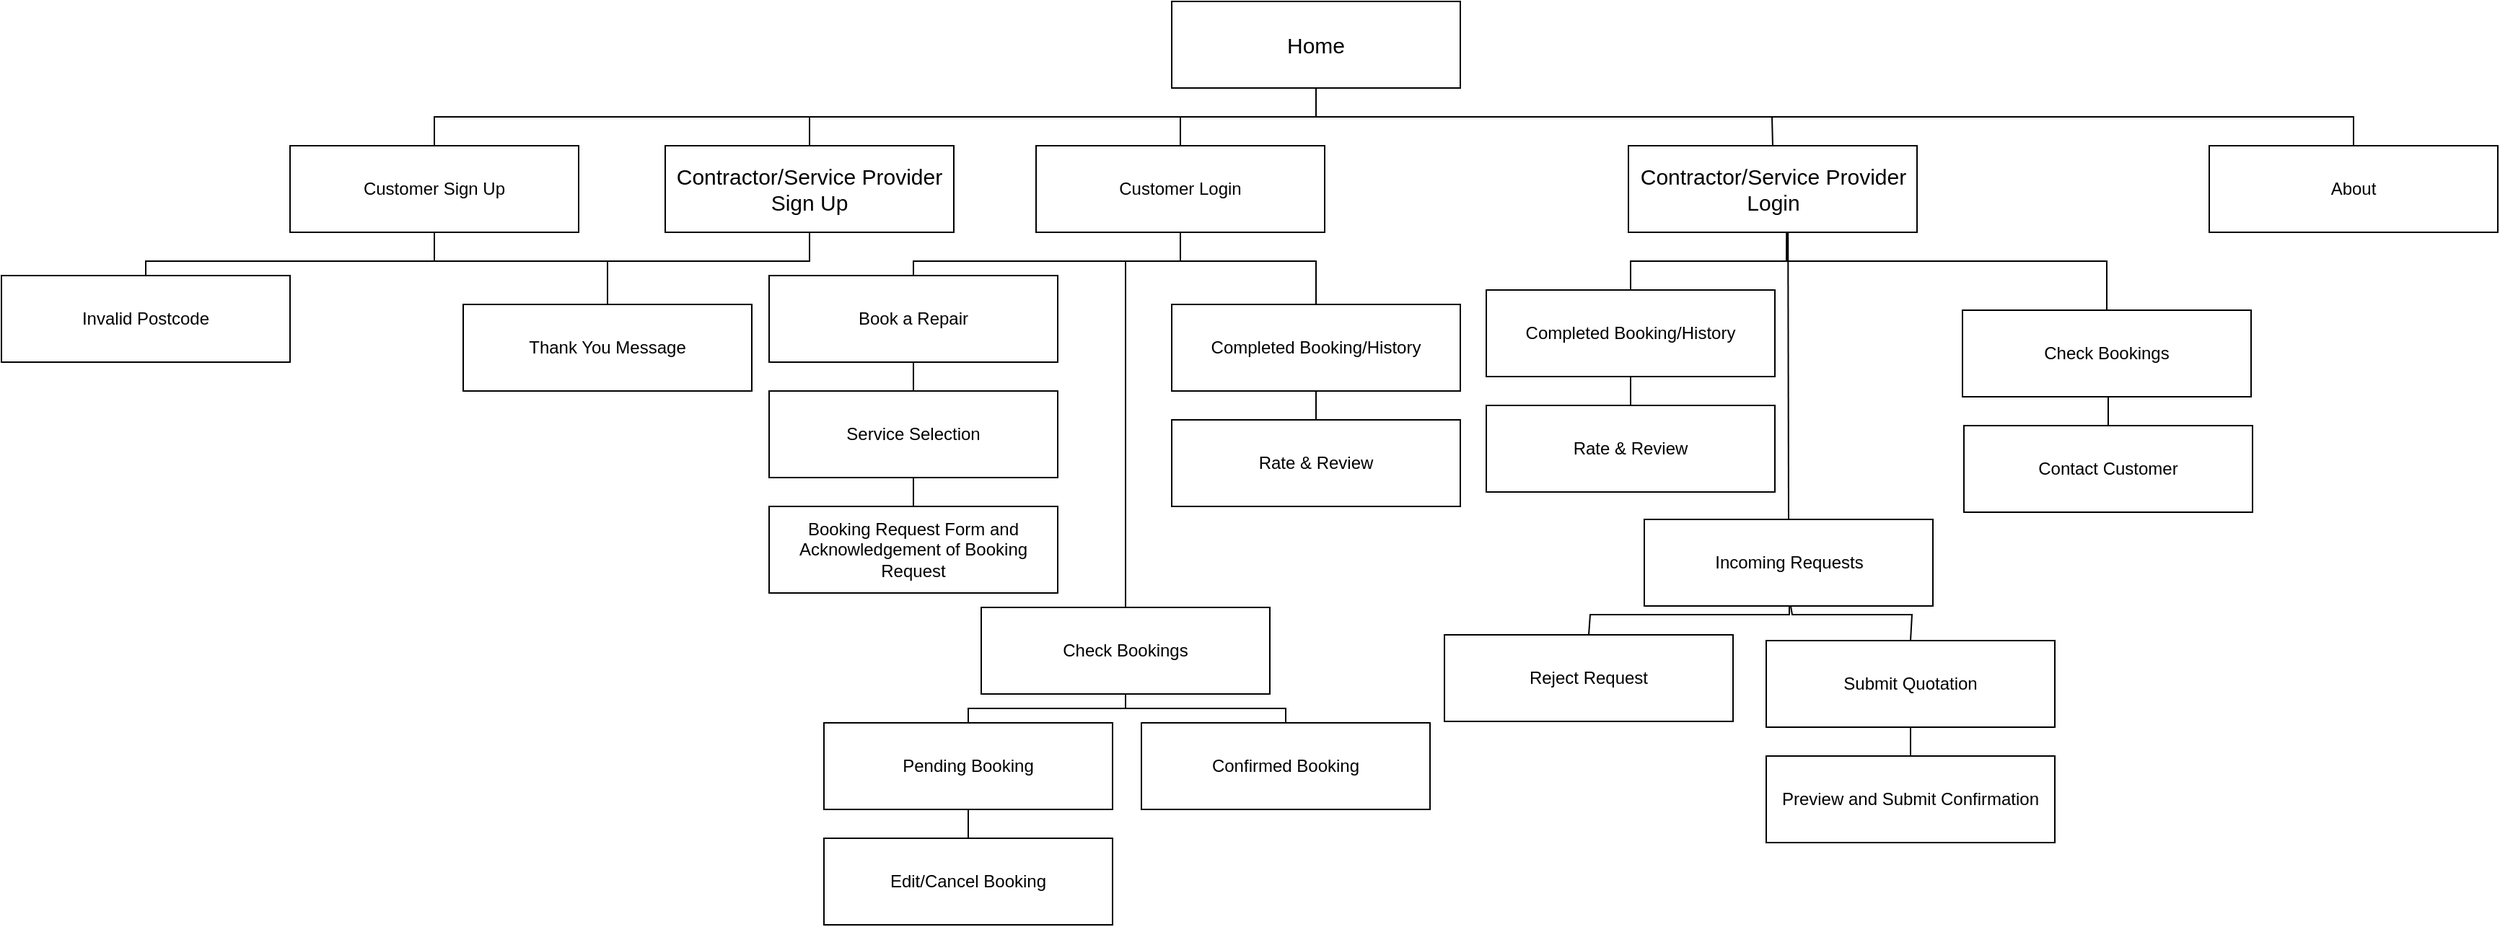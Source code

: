 <mxfile version="22.0.4" type="github">
  <diagram name="Page-1" id="skhu2Xdsm_vvQN_JcCo6">
    <mxGraphModel dx="2523" dy="674" grid="1" gridSize="10" guides="1" tooltips="1" connect="1" arrows="1" fold="1" page="1" pageScale="1" pageWidth="1169" pageHeight="827" math="0" shadow="0">
      <root>
        <mxCell id="0" />
        <mxCell id="1" parent="0" />
        <mxCell id="Cfwt913eoUueuza_iOJh-1" value="&lt;font style=&quot;font-size: 15px;&quot;&gt;Home&lt;/font&gt;" style="rounded=0;whiteSpace=wrap;html=1;" parent="1" vertex="1">
          <mxGeometry x="484" y="10" width="200" height="60" as="geometry" />
        </mxCell>
        <mxCell id="Cfwt913eoUueuza_iOJh-2" value="&lt;font style=&quot;font-size: 15px;&quot;&gt;Contractor/Service Provider Sign Up&lt;/font&gt;" style="rounded=0;whiteSpace=wrap;html=1;" parent="1" vertex="1">
          <mxGeometry x="133" y="110" width="200" height="60" as="geometry" />
        </mxCell>
        <mxCell id="Cfwt913eoUueuza_iOJh-3" value="About" style="rounded=0;whiteSpace=wrap;html=1;" parent="1" vertex="1">
          <mxGeometry x="1203" y="110" width="200" height="60" as="geometry" />
        </mxCell>
        <mxCell id="Cfwt913eoUueuza_iOJh-4" value="Customer Sign Up" style="rounded=0;whiteSpace=wrap;html=1;" parent="1" vertex="1">
          <mxGeometry x="-127" y="110" width="200" height="60" as="geometry" />
        </mxCell>
        <mxCell id="Cfwt913eoUueuza_iOJh-10" value="Invalid Postcode" style="rounded=0;whiteSpace=wrap;html=1;" parent="1" vertex="1">
          <mxGeometry x="-327" y="200" width="200" height="60" as="geometry" />
        </mxCell>
        <mxCell id="Cfwt913eoUueuza_iOJh-11" value="Customer Login" style="rounded=0;whiteSpace=wrap;html=1;" parent="1" vertex="1">
          <mxGeometry x="390" y="110" width="200" height="60" as="geometry" />
        </mxCell>
        <mxCell id="Cfwt913eoUueuza_iOJh-15" value="Check Bookings" style="rounded=0;whiteSpace=wrap;html=1;" parent="1" vertex="1">
          <mxGeometry x="352" y="430" width="200" height="60" as="geometry" />
        </mxCell>
        <mxCell id="Cfwt913eoUueuza_iOJh-16" value="Book a Repair" style="rounded=0;whiteSpace=wrap;html=1;" parent="1" vertex="1">
          <mxGeometry x="205" y="200" width="200" height="60" as="geometry" />
        </mxCell>
        <mxCell id="Cfwt913eoUueuza_iOJh-17" value="Completed Booking/History" style="rounded=0;whiteSpace=wrap;html=1;" parent="1" vertex="1">
          <mxGeometry x="484" y="220" width="200" height="60" as="geometry" />
        </mxCell>
        <mxCell id="Cfwt913eoUueuza_iOJh-18" value="" style="endArrow=none;html=1;rounded=0;entryX=0.5;entryY=1;entryDx=0;entryDy=0;exitX=0.5;exitY=0;exitDx=0;exitDy=0;" parent="1" source="Cfwt913eoUueuza_iOJh-15" target="Cfwt913eoUueuza_iOJh-11" edge="1">
          <mxGeometry width="50" height="50" relative="1" as="geometry">
            <mxPoint x="459" y="230" as="sourcePoint" />
            <mxPoint x="509" y="180" as="targetPoint" />
            <Array as="points">
              <mxPoint x="452" y="190" />
              <mxPoint x="490" y="190" />
            </Array>
          </mxGeometry>
        </mxCell>
        <mxCell id="Cfwt913eoUueuza_iOJh-19" value="" style="endArrow=none;html=1;rounded=0;entryX=0.5;entryY=1;entryDx=0;entryDy=0;exitX=0.5;exitY=0;exitDx=0;exitDy=0;" parent="1" source="Cfwt913eoUueuza_iOJh-16" target="Cfwt913eoUueuza_iOJh-11" edge="1">
          <mxGeometry width="50" height="50" relative="1" as="geometry">
            <mxPoint x="499" y="210" as="sourcePoint" />
            <mxPoint x="499" y="180" as="targetPoint" />
            <Array as="points">
              <mxPoint x="305" y="190" />
              <mxPoint x="490" y="190" />
            </Array>
          </mxGeometry>
        </mxCell>
        <mxCell id="Cfwt913eoUueuza_iOJh-21" value="Service Selection" style="rounded=0;whiteSpace=wrap;html=1;" parent="1" vertex="1">
          <mxGeometry x="205" y="280" width="200" height="60" as="geometry" />
        </mxCell>
        <mxCell id="Cfwt913eoUueuza_iOJh-22" value="" style="endArrow=none;html=1;rounded=0;entryX=0.5;entryY=1;entryDx=0;entryDy=0;exitX=0.5;exitY=0;exitDx=0;exitDy=0;" parent="1" source="Cfwt913eoUueuza_iOJh-21" target="Cfwt913eoUueuza_iOJh-16" edge="1">
          <mxGeometry width="50" height="50" relative="1" as="geometry">
            <mxPoint x="113" y="300" as="sourcePoint" />
            <mxPoint x="163" y="250" as="targetPoint" />
          </mxGeometry>
        </mxCell>
        <mxCell id="Cfwt913eoUueuza_iOJh-23" value="Booking Request Form and Acknowledgement of Booking Request" style="rounded=0;whiteSpace=wrap;html=1;" parent="1" vertex="1">
          <mxGeometry x="205" y="360" width="200" height="60" as="geometry" />
        </mxCell>
        <mxCell id="Cfwt913eoUueuza_iOJh-24" value="" style="endArrow=none;html=1;rounded=0;entryX=0.5;entryY=1;entryDx=0;entryDy=0;exitX=0.5;exitY=0;exitDx=0;exitDy=0;" parent="1" source="Cfwt913eoUueuza_iOJh-23" target="Cfwt913eoUueuza_iOJh-21" edge="1">
          <mxGeometry width="50" height="50" relative="1" as="geometry">
            <mxPoint x="233" y="430" as="sourcePoint" />
            <mxPoint x="283" y="380" as="targetPoint" />
          </mxGeometry>
        </mxCell>
        <mxCell id="Cfwt913eoUueuza_iOJh-25" value="Pending Booking" style="rounded=0;whiteSpace=wrap;html=1;" parent="1" vertex="1">
          <mxGeometry x="243" y="510" width="200" height="60" as="geometry" />
        </mxCell>
        <mxCell id="Cfwt913eoUueuza_iOJh-26" value="Confirmed Booking" style="rounded=0;whiteSpace=wrap;html=1;" parent="1" vertex="1">
          <mxGeometry x="463" y="510" width="200" height="60" as="geometry" />
        </mxCell>
        <mxCell id="Cfwt913eoUueuza_iOJh-27" value="" style="endArrow=none;html=1;rounded=0;entryX=0.5;entryY=1;entryDx=0;entryDy=0;exitX=0.5;exitY=0;exitDx=0;exitDy=0;" parent="1" source="Cfwt913eoUueuza_iOJh-25" edge="1">
          <mxGeometry width="50" height="50" relative="1" as="geometry">
            <mxPoint x="347" y="510" as="sourcePoint" />
            <mxPoint x="452" y="490" as="targetPoint" />
            <Array as="points">
              <mxPoint x="343" y="500" />
              <mxPoint x="452" y="500" />
            </Array>
          </mxGeometry>
        </mxCell>
        <mxCell id="Cfwt913eoUueuza_iOJh-28" value="" style="endArrow=none;html=1;rounded=0;entryX=0.5;entryY=1;entryDx=0;entryDy=0;exitX=0.5;exitY=0;exitDx=0;exitDy=0;" parent="1" source="Cfwt913eoUueuza_iOJh-26" target="Cfwt913eoUueuza_iOJh-15" edge="1">
          <mxGeometry width="50" height="50" relative="1" as="geometry">
            <mxPoint x="459" y="550" as="sourcePoint" />
            <mxPoint x="509" y="500" as="targetPoint" />
            <Array as="points">
              <mxPoint x="563" y="500" />
              <mxPoint x="452" y="500" />
            </Array>
          </mxGeometry>
        </mxCell>
        <mxCell id="Cfwt913eoUueuza_iOJh-29" value="Edit/Cancel Booking" style="rounded=0;whiteSpace=wrap;html=1;" parent="1" vertex="1">
          <mxGeometry x="243" y="590" width="200" height="60" as="geometry" />
        </mxCell>
        <mxCell id="Cfwt913eoUueuza_iOJh-30" value="" style="endArrow=none;html=1;rounded=0;entryX=0.5;entryY=1;entryDx=0;entryDy=0;exitX=0.5;exitY=0;exitDx=0;exitDy=0;" parent="1" source="Cfwt913eoUueuza_iOJh-29" target="Cfwt913eoUueuza_iOJh-25" edge="1">
          <mxGeometry width="50" height="50" relative="1" as="geometry">
            <mxPoint x="319" y="590" as="sourcePoint" />
            <mxPoint x="369" y="540" as="targetPoint" />
          </mxGeometry>
        </mxCell>
        <mxCell id="Cfwt913eoUueuza_iOJh-31" value="Rate &amp;amp; Review" style="rounded=0;whiteSpace=wrap;html=1;" parent="1" vertex="1">
          <mxGeometry x="484" y="300" width="200" height="60" as="geometry" />
        </mxCell>
        <mxCell id="Cfwt913eoUueuza_iOJh-32" value="" style="endArrow=none;html=1;rounded=0;entryX=0.5;entryY=1;entryDx=0;entryDy=0;exitX=0.5;exitY=0;exitDx=0;exitDy=0;" parent="1" source="Cfwt913eoUueuza_iOJh-31" target="Cfwt913eoUueuza_iOJh-17" edge="1">
          <mxGeometry width="50" height="50" relative="1" as="geometry">
            <mxPoint x="543" y="350" as="sourcePoint" />
            <mxPoint x="593" y="300" as="targetPoint" />
          </mxGeometry>
        </mxCell>
        <mxCell id="Cfwt913eoUueuza_iOJh-33" value="&lt;font style=&quot;font-size: 15px;&quot;&gt;Contractor/Service Provider Login&lt;/font&gt;" style="rounded=0;whiteSpace=wrap;html=1;" parent="1" vertex="1">
          <mxGeometry x="800.5" y="110" width="200" height="60" as="geometry" />
        </mxCell>
        <mxCell id="Cfwt913eoUueuza_iOJh-35" value="Check Bookings" style="rounded=0;whiteSpace=wrap;html=1;" parent="1" vertex="1">
          <mxGeometry x="1032" y="224" width="200" height="60" as="geometry" />
        </mxCell>
        <mxCell id="Cfwt913eoUueuza_iOJh-36" value="Incoming Requests" style="rounded=0;whiteSpace=wrap;html=1;" parent="1" vertex="1">
          <mxGeometry x="811.5" y="369" width="200" height="60" as="geometry" />
        </mxCell>
        <mxCell id="Cfwt913eoUueuza_iOJh-37" value="Completed Booking/History" style="rounded=0;whiteSpace=wrap;html=1;" parent="1" vertex="1">
          <mxGeometry x="702" y="210" width="200" height="60" as="geometry" />
        </mxCell>
        <mxCell id="Cfwt913eoUueuza_iOJh-38" value="Submit Quotation" style="rounded=0;whiteSpace=wrap;html=1;" parent="1" vertex="1">
          <mxGeometry x="896" y="453" width="200" height="60" as="geometry" />
        </mxCell>
        <mxCell id="Cfwt913eoUueuza_iOJh-39" value="" style="endArrow=none;html=1;rounded=0;exitX=0.5;exitY=0;exitDx=0;exitDy=0;entryX=0.507;entryY=0.994;entryDx=0;entryDy=0;entryPerimeter=0;" parent="1" source="Cfwt913eoUueuza_iOJh-38" target="Cfwt913eoUueuza_iOJh-36" edge="1">
          <mxGeometry width="50" height="50" relative="1" as="geometry">
            <mxPoint x="722.5" y="469" as="sourcePoint" />
            <mxPoint x="915" y="429" as="targetPoint" />
            <Array as="points">
              <mxPoint x="997" y="435" />
              <mxPoint x="914" y="435" />
            </Array>
          </mxGeometry>
        </mxCell>
        <mxCell id="Cfwt913eoUueuza_iOJh-40" value="Preview and Submit Confirmation" style="rounded=0;whiteSpace=wrap;html=1;" parent="1" vertex="1">
          <mxGeometry x="896" y="533" width="200" height="60" as="geometry" />
        </mxCell>
        <mxCell id="Cfwt913eoUueuza_iOJh-41" value="" style="endArrow=none;html=1;rounded=0;entryX=0.5;entryY=1;entryDx=0;entryDy=0;exitX=0.5;exitY=0;exitDx=0;exitDy=0;" parent="1" source="Cfwt913eoUueuza_iOJh-40" target="Cfwt913eoUueuza_iOJh-38" edge="1">
          <mxGeometry width="50" height="50" relative="1" as="geometry">
            <mxPoint x="927" y="603" as="sourcePoint" />
            <mxPoint x="977" y="553" as="targetPoint" />
          </mxGeometry>
        </mxCell>
        <mxCell id="Cfwt913eoUueuza_iOJh-44" value="" style="endArrow=none;html=1;rounded=0;entryX=0.5;entryY=1;entryDx=0;entryDy=0;exitX=0.5;exitY=0;exitDx=0;exitDy=0;" parent="1" source="Cfwt913eoUueuza_iOJh-46" edge="1">
          <mxGeometry width="50" height="50" relative="1" as="geometry">
            <mxPoint x="1024" y="304" as="sourcePoint" />
            <mxPoint x="1133" y="284" as="targetPoint" />
            <Array as="points">
              <mxPoint x="1133" y="294" />
            </Array>
          </mxGeometry>
        </mxCell>
        <mxCell id="Cfwt913eoUueuza_iOJh-46" value="Contact Customer" style="rounded=0;whiteSpace=wrap;html=1;" parent="1" vertex="1">
          <mxGeometry x="1033" y="304" width="200" height="60" as="geometry" />
        </mxCell>
        <mxCell id="Cfwt913eoUueuza_iOJh-48" value="Rate &amp;amp; Review" style="rounded=0;whiteSpace=wrap;html=1;" parent="1" vertex="1">
          <mxGeometry x="702" y="290" width="200" height="60" as="geometry" />
        </mxCell>
        <mxCell id="Cfwt913eoUueuza_iOJh-49" value="" style="endArrow=none;html=1;rounded=0;entryX=0.5;entryY=1;entryDx=0;entryDy=0;exitX=0.5;exitY=0;exitDx=0;exitDy=0;" parent="1" source="Cfwt913eoUueuza_iOJh-48" target="Cfwt913eoUueuza_iOJh-37" edge="1">
          <mxGeometry width="50" height="50" relative="1" as="geometry">
            <mxPoint x="763" y="340" as="sourcePoint" />
            <mxPoint x="813" y="290" as="targetPoint" />
          </mxGeometry>
        </mxCell>
        <mxCell id="Cfwt913eoUueuza_iOJh-50" value="Reject Request" style="rounded=0;whiteSpace=wrap;html=1;" parent="1" vertex="1">
          <mxGeometry x="673" y="449" width="200" height="60" as="geometry" />
        </mxCell>
        <mxCell id="Cfwt913eoUueuza_iOJh-52" value="" style="endArrow=none;html=1;rounded=0;exitX=0.5;exitY=0;exitDx=0;exitDy=0;" parent="1" source="Cfwt913eoUueuza_iOJh-50" edge="1">
          <mxGeometry width="50" height="50" relative="1" as="geometry">
            <mxPoint x="677" y="429" as="sourcePoint" />
            <mxPoint x="912" y="429" as="targetPoint" />
            <Array as="points">
              <mxPoint x="774" y="435" />
              <mxPoint x="912" y="435" />
            </Array>
          </mxGeometry>
        </mxCell>
        <mxCell id="KtXl3a2eqwyhA7u6IBGe-1" value="Thank You Message" style="rounded=0;whiteSpace=wrap;html=1;" vertex="1" parent="1">
          <mxGeometry x="-7" y="220" width="200" height="60" as="geometry" />
        </mxCell>
        <mxCell id="KtXl3a2eqwyhA7u6IBGe-2" value="" style="endArrow=none;html=1;rounded=0;entryX=0.5;entryY=1;entryDx=0;entryDy=0;exitX=0.5;exitY=0;exitDx=0;exitDy=0;" edge="1" parent="1" source="Cfwt913eoUueuza_iOJh-10" target="Cfwt913eoUueuza_iOJh-4">
          <mxGeometry width="50" height="50" relative="1" as="geometry">
            <mxPoint x="-147" y="390" as="sourcePoint" />
            <mxPoint x="-97" y="340" as="targetPoint" />
            <Array as="points">
              <mxPoint x="-227" y="190" />
              <mxPoint x="-27" y="190" />
            </Array>
          </mxGeometry>
        </mxCell>
        <mxCell id="KtXl3a2eqwyhA7u6IBGe-3" value="" style="endArrow=none;html=1;rounded=0;exitX=0.5;exitY=1;exitDx=0;exitDy=0;entryX=0.5;entryY=0;entryDx=0;entryDy=0;" edge="1" parent="1" source="Cfwt913eoUueuza_iOJh-4" target="KtXl3a2eqwyhA7u6IBGe-1">
          <mxGeometry width="50" height="50" relative="1" as="geometry">
            <mxPoint x="-17" y="240" as="sourcePoint" />
            <mxPoint x="-27" y="200" as="targetPoint" />
            <Array as="points">
              <mxPoint x="-27" y="190" />
              <mxPoint x="93" y="190" />
            </Array>
          </mxGeometry>
        </mxCell>
        <mxCell id="KtXl3a2eqwyhA7u6IBGe-5" value="" style="endArrow=none;html=1;rounded=0;entryX=0.5;entryY=1;entryDx=0;entryDy=0;exitX=0.5;exitY=0;exitDx=0;exitDy=0;" edge="1" parent="1" source="KtXl3a2eqwyhA7u6IBGe-1" target="Cfwt913eoUueuza_iOJh-2">
          <mxGeometry width="50" height="50" relative="1" as="geometry">
            <mxPoint x="233" y="250" as="sourcePoint" />
            <mxPoint x="283" y="200" as="targetPoint" />
            <Array as="points">
              <mxPoint x="93" y="190" />
              <mxPoint x="233" y="190" />
            </Array>
          </mxGeometry>
        </mxCell>
        <mxCell id="KtXl3a2eqwyhA7u6IBGe-6" value="" style="endArrow=none;html=1;rounded=0;entryX=0.5;entryY=0;entryDx=0;entryDy=0;exitX=0.5;exitY=1;exitDx=0;exitDy=0;" edge="1" parent="1" source="Cfwt913eoUueuza_iOJh-11" target="Cfwt913eoUueuza_iOJh-17">
          <mxGeometry width="50" height="50" relative="1" as="geometry">
            <mxPoint x="473" y="250" as="sourcePoint" />
            <mxPoint x="523" y="200" as="targetPoint" />
            <Array as="points">
              <mxPoint x="490" y="190" />
              <mxPoint x="584" y="190" />
            </Array>
          </mxGeometry>
        </mxCell>
        <mxCell id="KtXl3a2eqwyhA7u6IBGe-8" value="" style="endArrow=none;html=1;rounded=0;entryX=0.5;entryY=0;entryDx=0;entryDy=0;exitX=0.553;exitY=1.009;exitDx=0;exitDy=0;exitPerimeter=0;" edge="1" parent="1" source="Cfwt913eoUueuza_iOJh-33" target="Cfwt913eoUueuza_iOJh-36">
          <mxGeometry width="50" height="50" relative="1" as="geometry">
            <mxPoint x="673" y="280" as="sourcePoint" />
            <mxPoint x="723" y="230" as="targetPoint" />
          </mxGeometry>
        </mxCell>
        <mxCell id="KtXl3a2eqwyhA7u6IBGe-10" value="" style="endArrow=none;html=1;rounded=0;entryX=0.5;entryY=0;entryDx=0;entryDy=0;exitX=0.552;exitY=1.009;exitDx=0;exitDy=0;exitPerimeter=0;" edge="1" parent="1" source="Cfwt913eoUueuza_iOJh-33" target="Cfwt913eoUueuza_iOJh-35">
          <mxGeometry width="50" height="50" relative="1" as="geometry">
            <mxPoint x="912" y="180" as="sourcePoint" />
            <mxPoint x="912" y="314" as="targetPoint" />
            <Array as="points">
              <mxPoint x="911" y="190" />
              <mxPoint x="1132" y="190" />
            </Array>
          </mxGeometry>
        </mxCell>
        <mxCell id="KtXl3a2eqwyhA7u6IBGe-11" value="" style="endArrow=none;html=1;rounded=0;entryX=0.5;entryY=0;entryDx=0;entryDy=0;exitX=0.548;exitY=0.996;exitDx=0;exitDy=0;exitPerimeter=0;" edge="1" parent="1" source="Cfwt913eoUueuza_iOJh-33" target="Cfwt913eoUueuza_iOJh-37">
          <mxGeometry width="50" height="50" relative="1" as="geometry">
            <mxPoint x="733" y="190" as="sourcePoint" />
            <mxPoint x="783" y="140" as="targetPoint" />
            <Array as="points">
              <mxPoint x="910" y="190" />
              <mxPoint x="802" y="190" />
            </Array>
          </mxGeometry>
        </mxCell>
        <mxCell id="KtXl3a2eqwyhA7u6IBGe-12" value="" style="endArrow=none;html=1;rounded=0;entryX=0.5;entryY=1;entryDx=0;entryDy=0;exitX=0.5;exitY=0;exitDx=0;exitDy=0;" edge="1" parent="1" source="Cfwt913eoUueuza_iOJh-4" target="Cfwt913eoUueuza_iOJh-1">
          <mxGeometry width="50" height="50" relative="1" as="geometry">
            <mxPoint x="-70" y="60" as="sourcePoint" />
            <mxPoint x="-20" y="10" as="targetPoint" />
            <Array as="points">
              <mxPoint x="-27" y="90" />
              <mxPoint x="584" y="90" />
            </Array>
          </mxGeometry>
        </mxCell>
        <mxCell id="KtXl3a2eqwyhA7u6IBGe-13" value="" style="endArrow=none;html=1;rounded=0;exitX=0.5;exitY=0;exitDx=0;exitDy=0;entryX=0.5;entryY=1;entryDx=0;entryDy=0;" edge="1" parent="1" source="Cfwt913eoUueuza_iOJh-2" target="Cfwt913eoUueuza_iOJh-1">
          <mxGeometry width="50" height="50" relative="1" as="geometry">
            <mxPoint x="210" y="100" as="sourcePoint" />
            <mxPoint x="260" y="50" as="targetPoint" />
            <Array as="points">
              <mxPoint x="233" y="90" />
              <mxPoint x="584" y="90" />
            </Array>
          </mxGeometry>
        </mxCell>
        <mxCell id="KtXl3a2eqwyhA7u6IBGe-14" value="" style="endArrow=none;html=1;rounded=0;entryX=0.5;entryY=1;entryDx=0;entryDy=0;exitX=0.5;exitY=0;exitDx=0;exitDy=0;" edge="1" parent="1" source="Cfwt913eoUueuza_iOJh-11" target="Cfwt913eoUueuza_iOJh-1">
          <mxGeometry width="50" height="50" relative="1" as="geometry">
            <mxPoint x="390" y="70" as="sourcePoint" />
            <mxPoint x="440" y="20" as="targetPoint" />
            <Array as="points">
              <mxPoint x="490" y="90" />
              <mxPoint x="584" y="90" />
            </Array>
          </mxGeometry>
        </mxCell>
        <mxCell id="KtXl3a2eqwyhA7u6IBGe-15" value="" style="endArrow=none;html=1;rounded=0;entryX=0.5;entryY=0;entryDx=0;entryDy=0;exitX=0.5;exitY=1;exitDx=0;exitDy=0;" edge="1" parent="1" source="Cfwt913eoUueuza_iOJh-1" target="Cfwt913eoUueuza_iOJh-33">
          <mxGeometry width="50" height="50" relative="1" as="geometry">
            <mxPoint x="670" y="130" as="sourcePoint" />
            <mxPoint x="720" y="80" as="targetPoint" />
            <Array as="points">
              <mxPoint x="584" y="90" />
              <mxPoint x="900" y="90" />
            </Array>
          </mxGeometry>
        </mxCell>
        <mxCell id="KtXl3a2eqwyhA7u6IBGe-16" value="" style="endArrow=none;html=1;rounded=0;exitX=0.5;exitY=1;exitDx=0;exitDy=0;entryX=0.5;entryY=0;entryDx=0;entryDy=0;" edge="1" parent="1" source="Cfwt913eoUueuza_iOJh-1" target="Cfwt913eoUueuza_iOJh-3">
          <mxGeometry width="50" height="50" relative="1" as="geometry">
            <mxPoint x="780" y="70" as="sourcePoint" />
            <mxPoint x="830" y="20" as="targetPoint" />
            <Array as="points">
              <mxPoint x="584" y="90" />
              <mxPoint x="1303" y="90" />
            </Array>
          </mxGeometry>
        </mxCell>
      </root>
    </mxGraphModel>
  </diagram>
</mxfile>
